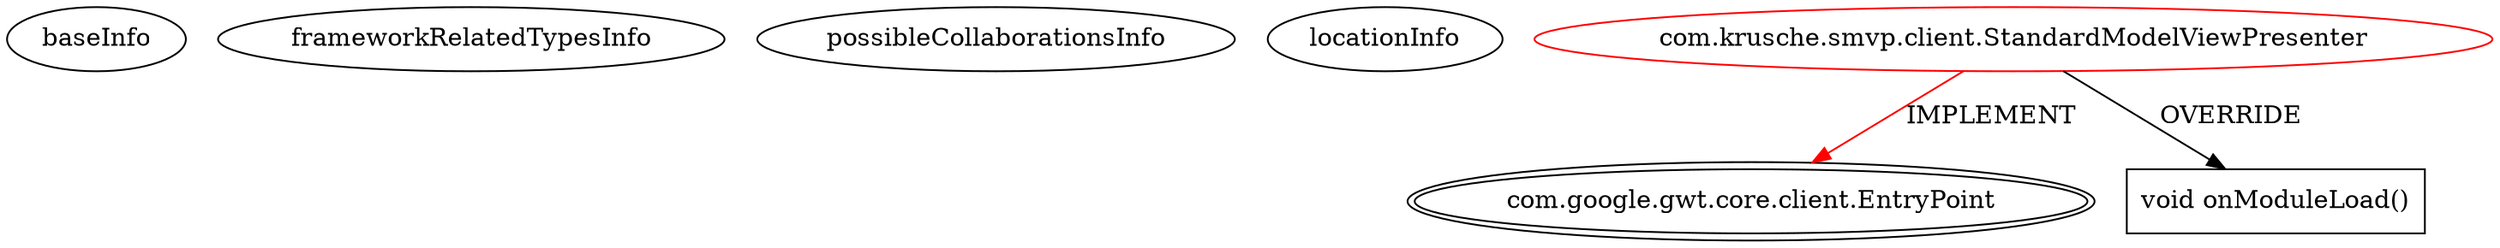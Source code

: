 digraph {
baseInfo[graphId=41,category="extension_graph",isAnonymous=false,possibleRelation=false]
frameworkRelatedTypesInfo[0="com.google.gwt.core.client.EntryPoint"]
possibleCollaborationsInfo[]
locationInfo[projectName="Arctinus-SMVP",filePath="/Arctinus-SMVP/SMVP-master/src/com/krusche/smvp/client/StandardModelViewPresenter.java",contextSignature="StandardModelViewPresenter",graphId="41"]
0[label="com.krusche.smvp.client.StandardModelViewPresenter",vertexType="ROOT_CLIENT_CLASS_DECLARATION",isFrameworkType=false,color=red]
1[label="com.google.gwt.core.client.EntryPoint",vertexType="FRAMEWORK_INTERFACE_TYPE",isFrameworkType=true,peripheries=2]
2[label="void onModuleLoad()",vertexType="OVERRIDING_METHOD_DECLARATION",isFrameworkType=false,shape=box]
0->1[label="IMPLEMENT",color=red]
0->2[label="OVERRIDE"]
}
